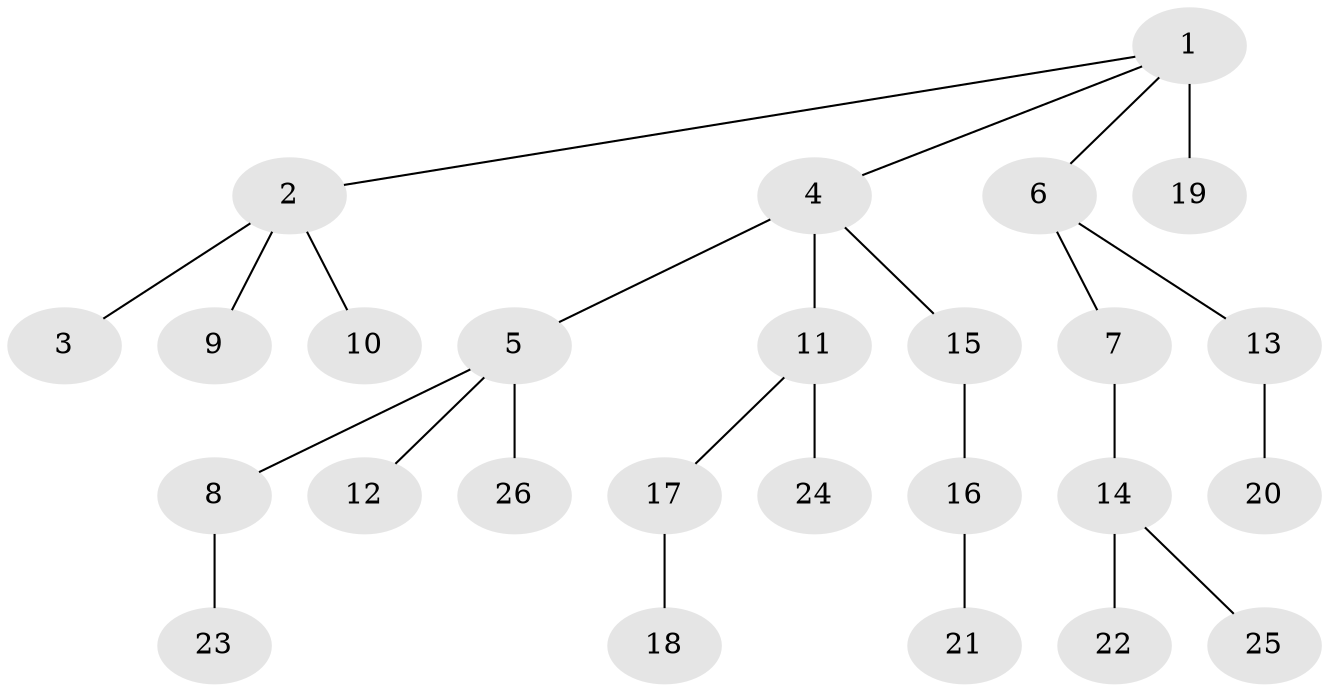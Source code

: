 // original degree distribution, {4: 0.09803921568627451, 5: 0.058823529411764705, 2: 0.2549019607843137, 6: 0.0196078431372549, 3: 0.0392156862745098, 1: 0.5294117647058824}
// Generated by graph-tools (version 1.1) at 2025/37/03/09/25 02:37:03]
// undirected, 26 vertices, 25 edges
graph export_dot {
graph [start="1"]
  node [color=gray90,style=filled];
  1;
  2;
  3;
  4;
  5;
  6;
  7;
  8;
  9;
  10;
  11;
  12;
  13;
  14;
  15;
  16;
  17;
  18;
  19;
  20;
  21;
  22;
  23;
  24;
  25;
  26;
  1 -- 2 [weight=1.0];
  1 -- 4 [weight=1.0];
  1 -- 6 [weight=1.0];
  1 -- 19 [weight=4.0];
  2 -- 3 [weight=1.0];
  2 -- 9 [weight=1.0];
  2 -- 10 [weight=1.0];
  4 -- 5 [weight=1.0];
  4 -- 11 [weight=2.0];
  4 -- 15 [weight=1.0];
  5 -- 8 [weight=1.0];
  5 -- 12 [weight=1.0];
  5 -- 26 [weight=1.0];
  6 -- 7 [weight=1.0];
  6 -- 13 [weight=1.0];
  7 -- 14 [weight=1.0];
  8 -- 23 [weight=1.0];
  11 -- 17 [weight=1.0];
  11 -- 24 [weight=1.0];
  13 -- 20 [weight=1.0];
  14 -- 22 [weight=1.0];
  14 -- 25 [weight=1.0];
  15 -- 16 [weight=2.0];
  16 -- 21 [weight=1.0];
  17 -- 18 [weight=3.0];
}
